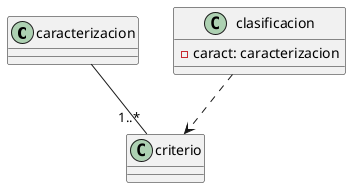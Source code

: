 @startuml ejer_7
class caracterizacion
class criterio

caracterizacion -- "1..*" criterio

class clasificacion { 
    -{field} caract: caracterizacion
}
clasificacion ..> criterio

@enduml







